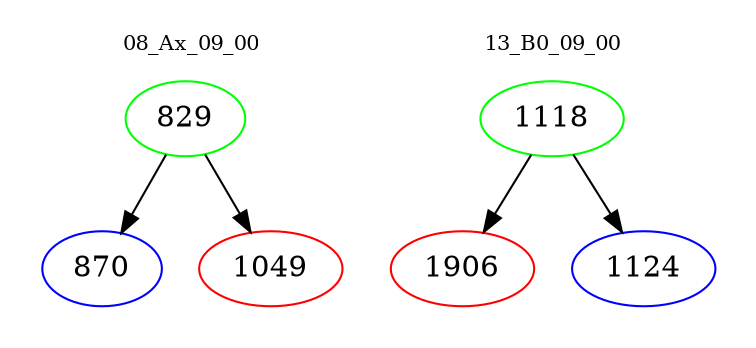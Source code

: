digraph{
subgraph cluster_0 {
color = white
label = "08_Ax_09_00";
fontsize=10;
T0_829 [label="829", color="green"]
T0_829 -> T0_870 [color="black"]
T0_870 [label="870", color="blue"]
T0_829 -> T0_1049 [color="black"]
T0_1049 [label="1049", color="red"]
}
subgraph cluster_1 {
color = white
label = "13_B0_09_00";
fontsize=10;
T1_1118 [label="1118", color="green"]
T1_1118 -> T1_1906 [color="black"]
T1_1906 [label="1906", color="red"]
T1_1118 -> T1_1124 [color="black"]
T1_1124 [label="1124", color="blue"]
}
}
